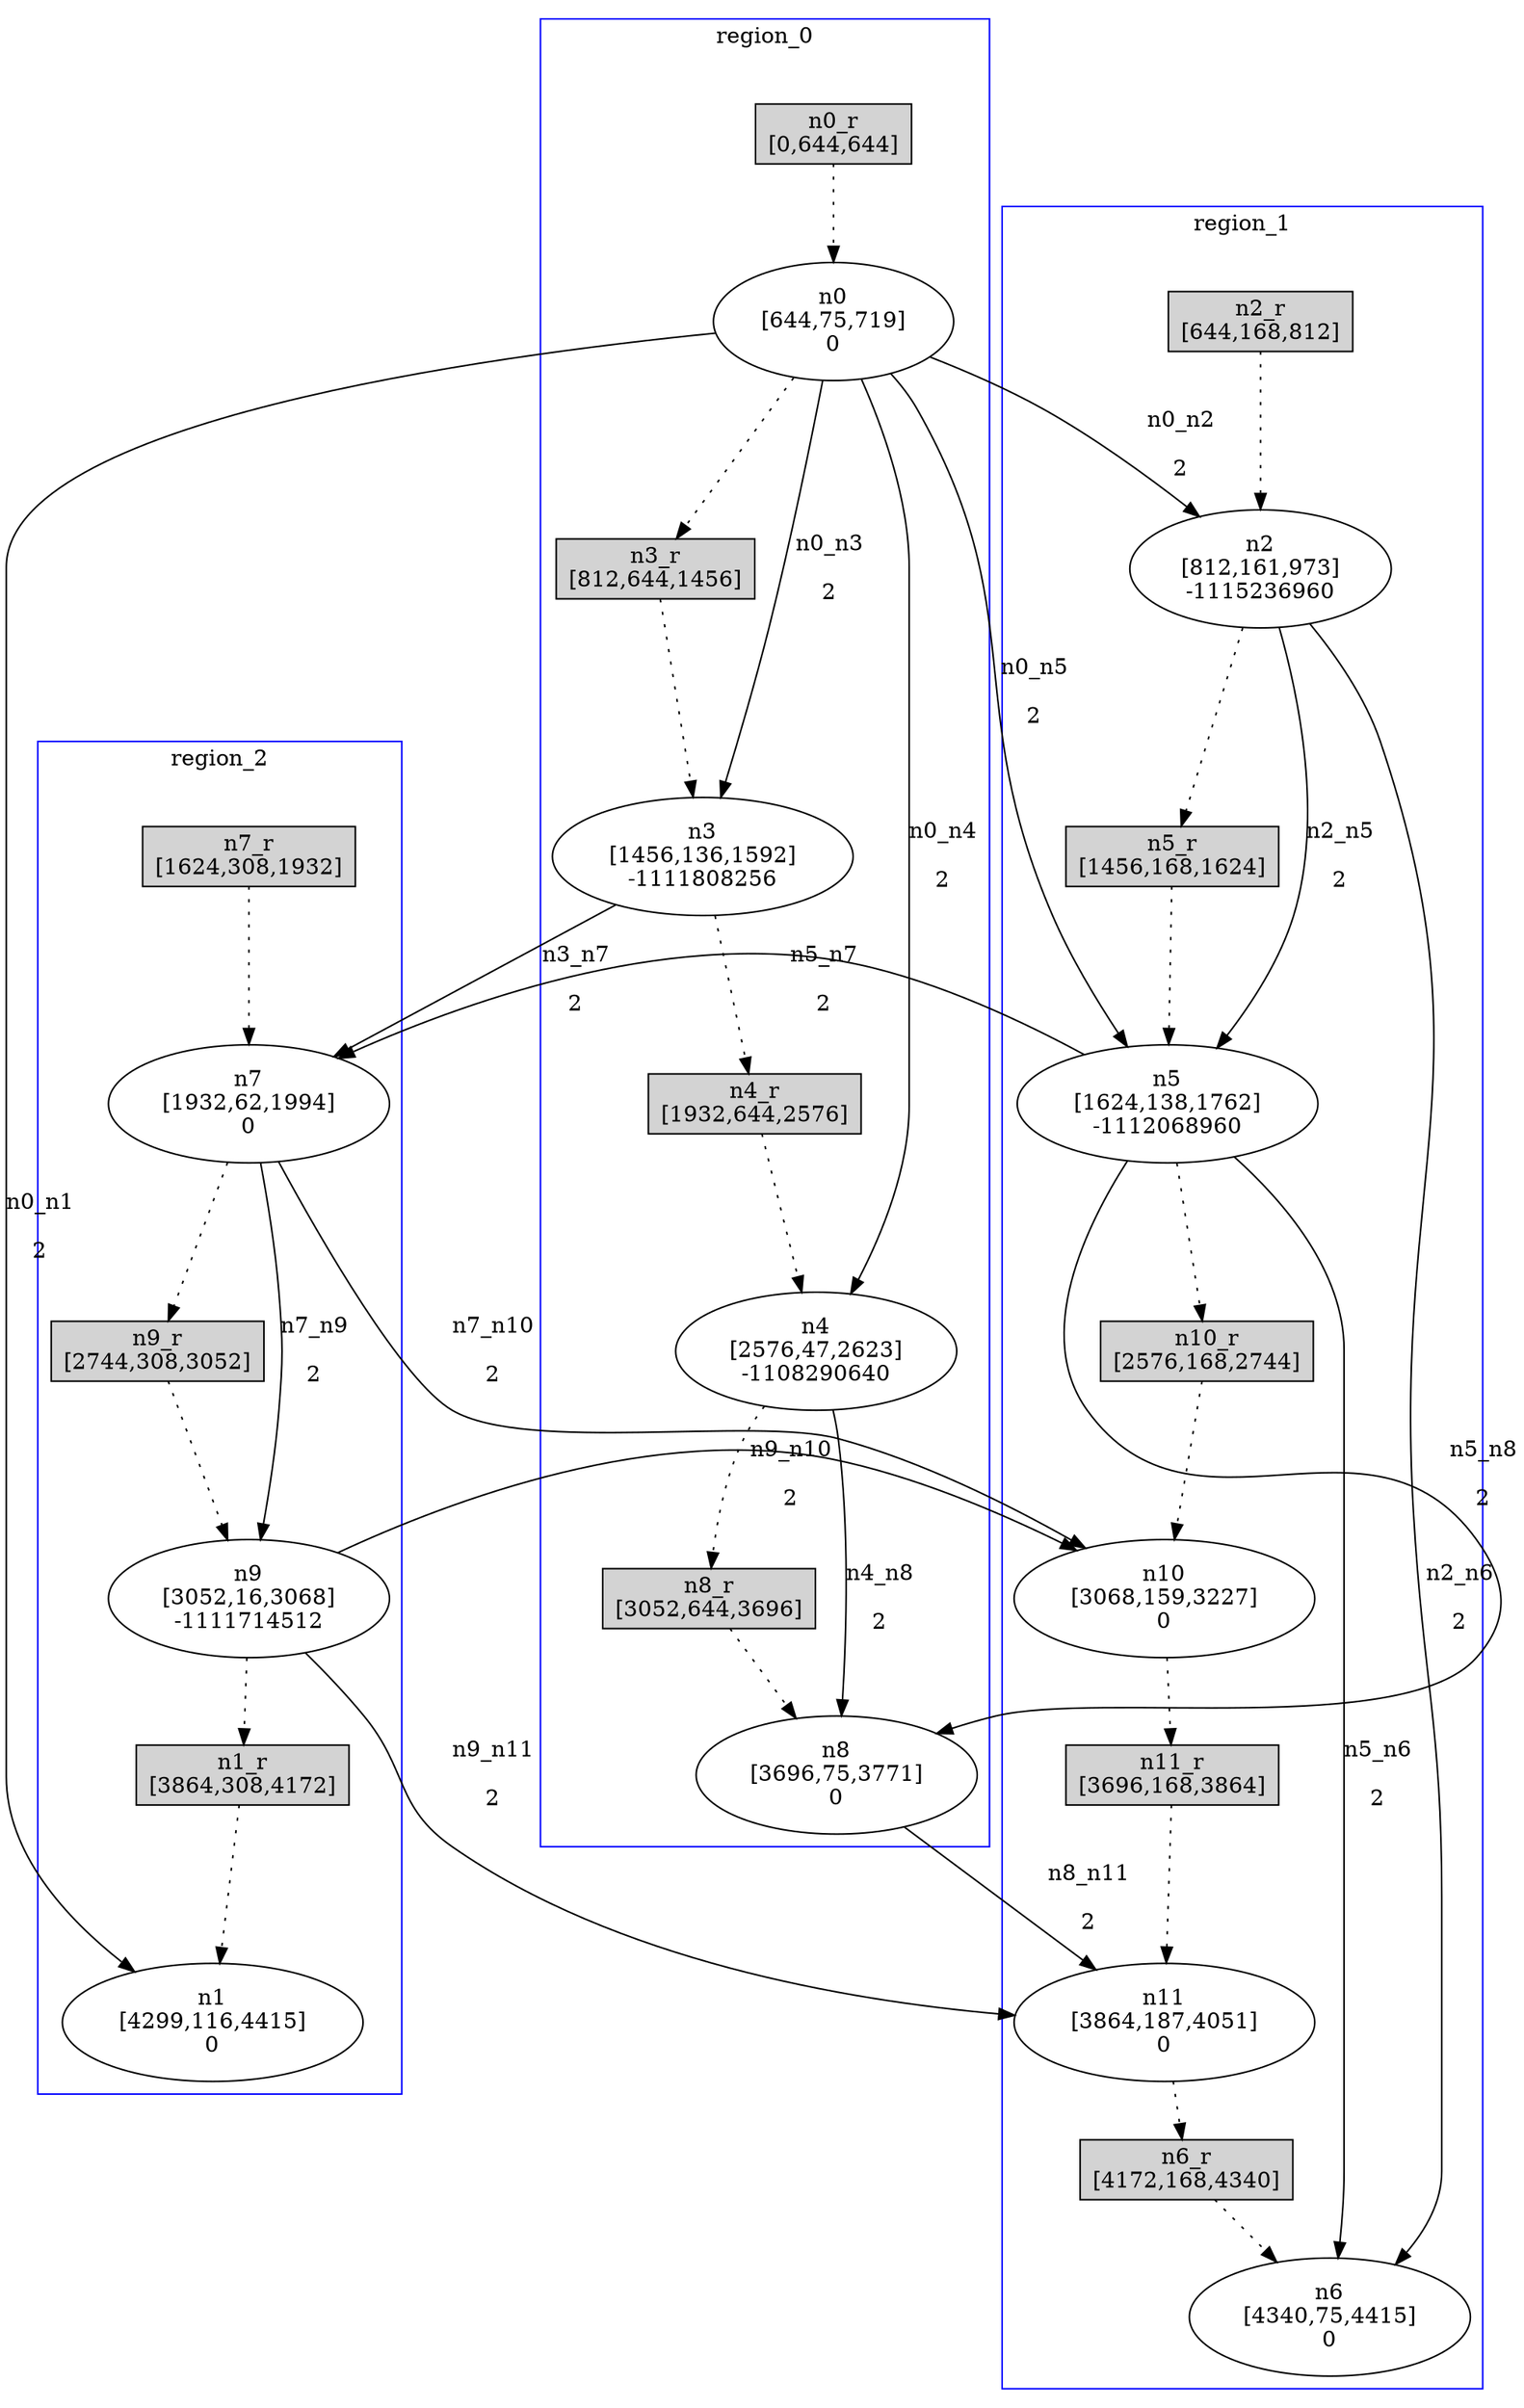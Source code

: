 //3-LSsolveMIPnSolStatus 2.
//4-SL 4415.
//5-LSsolveMIPsolveTime(double) 149.939.
//6-reconfigurateNum(int) 12.
//7-reconfigurateTime(int) 4340.
digraph test_0 {
	size="28,40";
	subgraph cluster0 {
		stytle=filled;
		color=blue;
		label=region_0;
		n0_r [ shape = box, style = filled, label = "n0_r\n[0,644,644]" ];
		n0 [ label="n0\n[644,75,719]\n0" ];
		n0_r -> n0 [ style = dotted ];
		n3_r [ shape = box, style = filled, label = "n3_r\n[812,644,1456]" ];
		n3 [ label="n3\n[1456,136,1592]\n-1111808256" ];
		n3_r -> n3 [ style = dotted ];
		n4_r [ shape = box, style = filled, label = "n4_r\n[1932,644,2576]" ];
		n4 [ label="n4\n[2576,47,2623]\n-1108290640" ];
		n4_r -> n4 [ style = dotted ];
		n8_r [ shape = box, style = filled, label = "n8_r\n[3052,644,3696]" ];
		n8 [ label="n8\n[3696,75,3771]\n0" ];
		n8_r -> n8 [ style = dotted ];
		n0 -> n3_r [ style = dotted ];
		n3 -> n4_r [ style = dotted ];
		n4 -> n8_r [ style = dotted ];
	}
	subgraph cluster1 {
		stytle=filled;
		color=blue;
		label=region_1;
		n2_r [ shape = box, style = filled, label = "n2_r\n[644,168,812]" ];
		n2 [ label="n2\n[812,161,973]\n-1115236960" ];
		n2_r -> n2 [ style = dotted ];
		n5_r [ shape = box, style = filled, label = "n5_r\n[1456,168,1624]" ];
		n5 [ label="n5\n[1624,138,1762]\n-1112068960" ];
		n5_r -> n5 [ style = dotted ];
		n10_r [ shape = box, style = filled, label = "n10_r\n[2576,168,2744]" ];
		n10 [ label="n10\n[3068,159,3227]\n0" ];
		n10_r -> n10 [ style = dotted ];
		n11_r [ shape = box, style = filled, label = "n11_r\n[3696,168,3864]" ];
		n11 [ label="n11\n[3864,187,4051]\n0" ];
		n11_r -> n11 [ style = dotted ];
		n6_r [ shape = box, style = filled, label = "n6_r\n[4172,168,4340]" ];
		n6 [ label="n6\n[4340,75,4415]\n0" ];
		n6_r -> n6 [ style = dotted ];
		n2 -> n5_r [ style = dotted ];
		n5 -> n10_r [ style = dotted ];
		n10 -> n11_r [ style = dotted ];
		n11 -> n6_r [ style = dotted ];
	}
	subgraph cluster2 {
		stytle=filled;
		color=blue;
		label=region_2;
		n7_r [ shape = box, style = filled, label = "n7_r\n[1624,308,1932]" ];
		n7 [ label="n7\n[1932,62,1994]\n0" ];
		n7_r -> n7 [ style = dotted ];
		n9_r [ shape = box, style = filled, label = "n9_r\n[2744,308,3052]" ];
		n9 [ label="n9\n[3052,16,3068]\n-1111714512" ];
		n9_r -> n9 [ style = dotted ];
		n1_r [ shape = box, style = filled, label = "n1_r\n[3864,308,4172]" ];
		n1 [ label="n1\n[4299,116,4415]\n0" ];
		n1_r -> n1 [ style = dotted ];
		n7 -> n9_r [ style = dotted ];
		n9 -> n1_r [ style = dotted ];
	}
	n0 -> n1 [ label="n0_n1\n2" ];
	n0 -> n2 [ label="n0_n2\n2" ];
	n0 -> n3 [ label="n0_n3\n2" ];
	n0 -> n4 [ label="n0_n4\n2" ];
	n0 -> n5 [ label="n0_n5\n2" ];
	n2 -> n5 [ label="n2_n5\n2" ];
	n2 -> n6 [ label="n2_n6\n2" ];
	n3 -> n7 [ label="n3_n7\n2" ];
	n4 -> n8 [ label="n4_n8\n2" ];
	n5 -> n6 [ label="n5_n6\n2" ];
	n5 -> n7 [ label="n5_n7\n2" ];
	n5 -> n8 [ label="n5_n8\n2" ];
	n7 -> n9 [ label="n7_n9\n2" ];
	n7 -> n10 [ label="n7_n10\n2" ];
	n8 -> n11 [ label="n8_n11\n2" ];
	n9 -> n10 [ label="n9_n10\n2" ];
	n9 -> n11 [ label="n9_n11\n2" ];
}
